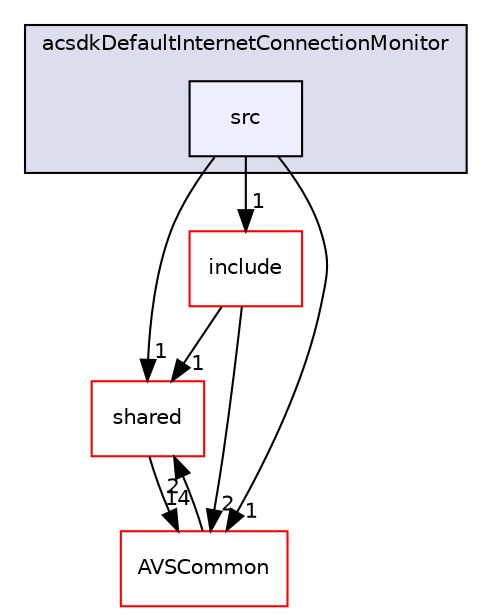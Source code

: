 digraph "/workplace/avs-device-sdk/applications/acsdkDefaultInternetConnectionMonitor/src" {
  compound=true
  node [ fontsize="10", fontname="Helvetica"];
  edge [ labelfontsize="10", labelfontname="Helvetica"];
  subgraph clusterdir_2b1324aab7372507d5b1023e15ff82ed {
    graph [ bgcolor="#ddddee", pencolor="black", label="acsdkDefaultInternetConnectionMonitor" fontname="Helvetica", fontsize="10", URL="dir_2b1324aab7372507d5b1023e15ff82ed.html"]
  dir_228b1ea8ce92cd13a94689597c1677bd [shape=box, label="src", style="filled", fillcolor="#eeeeff", pencolor="black", URL="dir_228b1ea8ce92cd13a94689597c1677bd.html"];
  }
  dir_9982052f7ce695d12571567315b2fafa [shape=box label="shared" fillcolor="white" style="filled" color="red" URL="dir_9982052f7ce695d12571567315b2fafa.html"];
  dir_cc9786810ad5b32168ee87c45fdb9bb2 [shape=box label="include" fillcolor="white" style="filled" color="red" URL="dir_cc9786810ad5b32168ee87c45fdb9bb2.html"];
  dir_13e65effb2bde530b17b3d5eefcd0266 [shape=box label="AVSCommon" fillcolor="white" style="filled" color="red" URL="dir_13e65effb2bde530b17b3d5eefcd0266.html"];
  dir_9982052f7ce695d12571567315b2fafa->dir_13e65effb2bde530b17b3d5eefcd0266 [headlabel="14", labeldistance=1.5 headhref="dir_000598_000017.html"];
  dir_cc9786810ad5b32168ee87c45fdb9bb2->dir_9982052f7ce695d12571567315b2fafa [headlabel="1", labeldistance=1.5 headhref="dir_000067_000598.html"];
  dir_cc9786810ad5b32168ee87c45fdb9bb2->dir_13e65effb2bde530b17b3d5eefcd0266 [headlabel="2", labeldistance=1.5 headhref="dir_000067_000017.html"];
  dir_13e65effb2bde530b17b3d5eefcd0266->dir_9982052f7ce695d12571567315b2fafa [headlabel="2", labeldistance=1.5 headhref="dir_000017_000598.html"];
  dir_228b1ea8ce92cd13a94689597c1677bd->dir_9982052f7ce695d12571567315b2fafa [headlabel="1", labeldistance=1.5 headhref="dir_000069_000598.html"];
  dir_228b1ea8ce92cd13a94689597c1677bd->dir_cc9786810ad5b32168ee87c45fdb9bb2 [headlabel="1", labeldistance=1.5 headhref="dir_000069_000067.html"];
  dir_228b1ea8ce92cd13a94689597c1677bd->dir_13e65effb2bde530b17b3d5eefcd0266 [headlabel="1", labeldistance=1.5 headhref="dir_000069_000017.html"];
}
